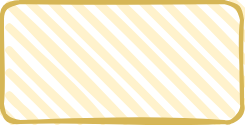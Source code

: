 <mxfile version="17.4.6" type="github">
  <diagram id="bTqQYvLTSXa7qgJgAP1T" name="Page-1">
    <mxGraphModel dx="813" dy="454" grid="1" gridSize="10" guides="1" tooltips="1" connect="1" arrows="1" fold="1" page="1" pageScale="1" pageWidth="850" pageHeight="1100" math="0" shadow="0">
      <root>
        <mxCell id="0" />
        <mxCell id="1" parent="0" />
        <mxCell id="RL8b2p7FF3ztYDbs7SIw-1" value="" style="rounded=1;whiteSpace=wrap;html=1;strokeWidth=2;fillWeight=4;hachureGap=8;hachureAngle=45;fillColor=#fff2cc;sketch=1;strokeColor=#d6b656;gradientColor=none;absoluteArcSize=0;shadow=0;glass=0;imageAspect=1;fillStyle=hachure;labelBorderColor=none;labelBackgroundColor=none;" vertex="1" parent="1">
          <mxGeometry x="140" y="50" width="120" height="60" as="geometry" />
        </mxCell>
      </root>
    </mxGraphModel>
  </diagram>
</mxfile>
